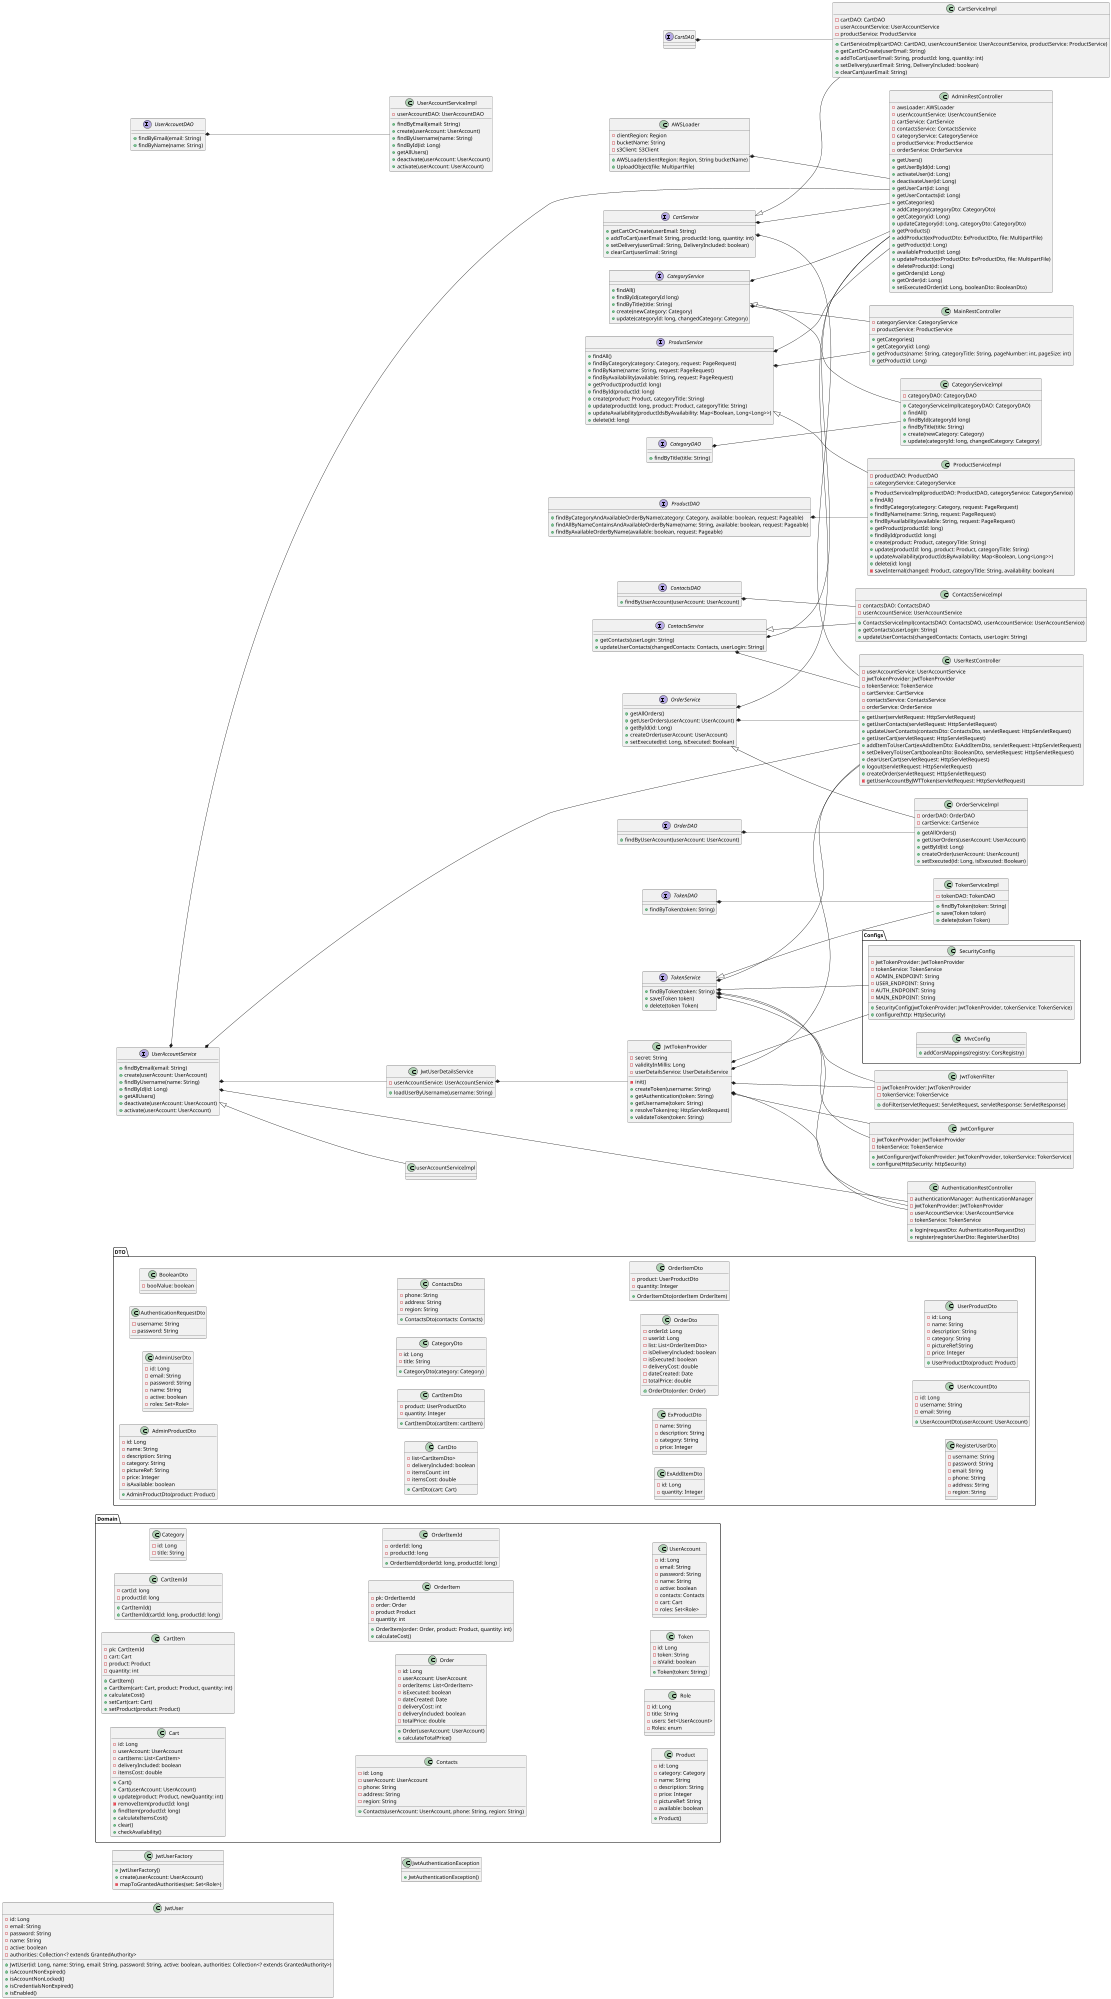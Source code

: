 @startuml ClassDiagram

scale 3000 width
scale 2000 height
left to right direction
class AWSLoader {
    -clientRegion: Region
    -bucketName: String
    -s3Client: S3Client
    +{method}AWSLoader(clientRegion: Region, String bucketName)
    +{method}UploadObject(file: MultipartFile)
}

interface CartDAO{

}

interface CategoryDAO{
  +{method}findByTitle(title: String)
}

interface ContactsDAO{
  +{method}findByUserAccount(userAccount: UserAccount)
}

interface OrderDAO{
  +{method}findByUserAccount(userAccount: UserAccount)
}

interface ProductDAO{
  +{method}findByCategoryAndAvailableOrderByName(category: Category, available: boolean, request: Pageable)
  +{method}findAllByNameContainsAndAvailableOrderByName(name: String, available: boolean, request: Pageable)
  +{method}findByAvailableOrderByName(available: boolean, request: Pageable)
}

interface TokenDAO{
  +{method}findByToken(token: String)
}

interface UserAccountDAO{
  +{method}findByEmail(email: String)
  +{method}findByName(name: String)
}

Package "Domain"{
    class Cart{
        -id: Long
        -userAccount: UserAccount
        -cartItems: List<CartItem>
        -deliveryIncluded: boolean
        -itemsCost: double
        +{method}Cart()
        +{method}Cart(userAccount: UserAccount)
        +{method}update(product: Product, newQuantity: int)
        -{method}removeItem(productId: long)
        +{method}findItem(productId: long)
        +{method}calculateItemsCost()
        +{method}clear()
        +{method}checkAvailability()
    }

    class CartItem{
        -pk: CartItemId
        -cart: Cart
        -product: Product
        -quantity: int
        +{method}CartItem()
        +{method}CartItem(cart: Cart, product: Product, quantity: int)
        +{method}calculateCost()
        +{method}setCart(cart: Cart)
        +{method}setProduct(product: Product)
    }

    class CartItemId{
        -cartId: long
        -productId: long
        +{method}CartItemId()
        +{method}CartItemId(cartId: long, productId: long)
    }

    class Category{
        -id: Long
        -title: String
    }

    class Contacts{
        -id: Long
        -userAccount: UserAccount
        -phone: String
        -address: String
        -region: String
        +{method}Contacts(userAccount: UserAccount, phone: String, region: String)
    }

    class Order{
        -id: Long
        -userAccount: UserAccount
        -orderItems: List<OrderItem>
        -isExecuted: boolean
        -dateCreated: Date
        -deliveryCost: int
        -deliveryIncluded: boolean
        -totalPrice: double
        +{method}Order(userAccount: UserAccount)
        +{method}calculateTotalPrice()
    }

    class OrderItem{
        -pk: OrderItemId
        -order: Order
        -product Product
        -quantity: int
        +{method}OrderItem(order: Order, product: Product, quantity: int)
        +{method}calculateCost()
    }

    class OrderItemId{
        -orderId: long
        -productId: long
        +{method}OrderItemId(orderId: long, productId: long)
    }

    class Product{
        -id: Long
        -category: Category
        -name: String
        -description: String
        -price: Integer
        -pictureRef: String
        -available: boolean
        +{method}Product()
    }

    class Role{
        -id: Long
        -title: String
        -users: Set<UserAccount>
        -Roles: enum
    }

    class Token{
        -id: Long
        -token: String
        -isValid: boolean
        +{method}Token(token: String)
    }

    class UserAccount{
        -id: Long
        -email: String
        -password: String
        -name: String
        -active: boolean
        -contacts: Contacts
        -cart: Cart
        -roles: Set<Role>
    }
}

Package "DTO"{
    class AdminProductDto{
        -id: Long
        -name: String
        -description: String
        -category: String
        -pictureRef: String
        -price: Integer
        -isAvailable: boolean
        +{method}AdminProductDto(product: Product)
    }

    class AdminUserDto{
        -id: Long
        -email: String
        -password: String
        -name: String
        -active: boolean
        -roles: Set<Role>
    }

    class AuthenticationRequestDto{
        -username: String
        -password: String
    }

    class BooleanDto{
        -boolValue: boolean
    }

    class CartDto{
        -list<CartItemDto>
        -deliveryIncluded: boolean
        -itemsCount: int
        -itemsCost: double
        +{method}CartDto(cart: Cart)
    }

    class CartItemDto{
        -product: UserProductDto
        -quantity: Integer
        +{method}CartItemDto(cartItem: cartItem)
    }

    class CategoryDto{
        -id: Long
        -title: String
        +{method}CategoryDto(category: Category)
    }

    class ContactsDto{
        -phone: String
        -address: String
        -region: String
        +{method}ContactsDto(contacts: Contacts)
    }

    class ExAddItemDto{
        -id: Long
        -quantity: Integer
    }

    class ExProductDto{
        -name: String
        -description: String
        -category: String
        -price: Integer
    }

    class OrderDto{
        -orderId: Long
        -userId: Long
        -list: List<OrderItemDto>
        -isDeliveryIncluded: boolean
        -isExecuted: boolean
        -deliveryCost: double
        -dateCreated: Date
        -totalPrice: double
        +{method}OrderDto(order: Order)
    }

    class OrderItemDto{
        -product: UserProductDto
        -quantity: Integer
        +{method}OrderItemDto(orderItem OrderItem)
    }

    class RegisterUserDto{
        -username: String
        -password: String
        -email: String
        -phone: String
        -address: String
        -region: String
    }

    class UserAccountDto{
        -id: Long
        -username: String
        -email: String
        +{method}UserAccountDto(userAccount: UserAccount)
    }

    class UserProductDto{
        -id: Long
        -name: String
        -description: String
        -category: String
        -pictureRef:String
        -price: Integer
        +{method}UserProductDto(product: Product)
    }
}

Package "Configs"{
    class SecurityConfig{
        -jwtTokenProvider: JwtTokenProvider
        -tokenService: TokenService
        -ADMIN_ENDPOINT: String
        -USER_ENDPOINT: String
        -AUTH_ENDPOINT: String
        -MAIN_ENDPOINT: String
        +{method}SecurityConfig(jwtTokenProvider: JwtTokenProvider, tokenService: TokenService)
        +{method}configure(http: HttpSecurity)
    }
    class MvcConfig{
        +{method}addCorsMappings(registry: CorsRegistry)
    }
}

interface CartService{
    +{method}getCartOrCreate(userEmail: String)
    +{method}addToCart(userEmail: String, productId: long, quantity: int)
    +{method}setDelivery(userEmail: String, DeliveryIncluded: boolean)
    +{method}clearCart(userEmail: String)
}

interface CategoryService{
    +{method}findAll()
    +{method}findById(categoryId long)
    +{method}findByTitle(title: String)
    +{method}create(newCategory: Category)
    +{method}update(categoryId: long, changedCategory: Category)
}

interface ContactsService{
    +{method}getContacts(userLogin: String)
    +{method}updateUserContacts(changedContacts: Contacts, userLogin: String)
}

interface OrderService{
    +{method}getAllOrders()
    +{method}getUserOrders(userAccount: UserAccount)
    +{method}getById(id: Long)
    +{method}createOrder(userAccount: UserAccount)
    +{method}setExecuted(id: Long, isExecuted: Boolean)
}

interface ProductService{
    +{method}findAll()
    +{method}findByCategory(category: Category, request: PageRequest)
    +{method}findByName(name: String, request: PageRequest)
    +{method}findByAvailability(available: String, request: PageRequest)
    +{method}getProduct(productId: long)
    +{method}findById(productId: long)
    +{method}create(product: Product, categoryTitle: String)
    +{method}update(productId: long, product: Product, categoryTitle: String)
    +{method}updateAvailability(productIdsByAvailability: Map<Boolean, Long<Long>>)
    +{method}delete(id: long)
}

interface TokenService{
    +{method}findByToken(token: String)
    +{method}save(Token token)
    +{method}delete(token Token)
}

interface UserAccountService{
    +{method}findByEmail(email: String)
    +{method}create(userAccount: UserAccount)
    +{method}findByUsername(name: String)
    +{method}findById(id: Long)
    +{method}getAllUsers()
    +{method}deactivate(userAccount: UserAccount)
    +{method}activate(userAccount: UserAccount)
}

class CartServiceImpl{
    -cartDAO: CartDAO
    -userAccountService: UserAccountService
    -productService: ProductService
    +{method}CartServiceImpl(cartDAO: CartDAO, userAccountService: UserAccountService, productService: ProductService)
    +{method}getCartOrCreate(userEmail: String)
    +{method}addToCart(userEmail: String, productId: long, quantity: int)
    +{method}setDelivery(userEmail: String, DeliveryIncluded: boolean)
    +{method}clearCart(userEmail: String)
}

class CategoryServiceImpl{
    -categoryDAO: CategoryDAO
    +{method}CategoryServiceImpl(categoryDAO: CategoryDAO)
    +{method}findAll()
    +{method}findById(categoryId long)
    +{method}findByTitle(title: String)
    +{method}create(newCategory: Category)
    +{method}update(categoryId: long, changedCategory: Category)
}

class ContactsServiceImpl{
    -contactsDAO: ContactsDAO
    -userAccountService: UserAccountService
    +{method}ContactsServiceImpl(contactsDAO: ContactsDAO, userAccountService: UserAccountService)
    +{method}getContacts(userLogin: String)
    +{method}updateUserContacts(changedContacts: Contacts, userLogin: String)
}

class OrderServiceImpl{
    -orderDAO: OrderDAO
    -cartService: CartService
    +{method}getAllOrders()
    +{method}getUserOrders(userAccount: UserAccount)
    +{method}getById(id: Long)
    +{method}createOrder(userAccount: UserAccount)
    +{method}setExecuted(id: Long, isExecuted: Boolean)
}

class ProductServiceImpl{
    -productDAO: ProductDAO
    -categoryService: CategoryService
    +{method}ProductServiceImpl(productDAO: ProductDAO, categoryService: CategoryService)
    +{method}findAll()
    +{method}findByCategory(category: Category, request: PageRequest)
    +{method}findByName(name: String, request: PageRequest)
    +{method}findByAvailability(available: String, request: PageRequest)
    +{method}getProduct(productId: long)
    +{method}findById(productId: long)
    +{method}create(product: Product, categoryTitle: String)
    +{method}update(productId: long, product: Product, categoryTitle: String)
    +{method}updateAvailability(productIdsByAvailability: Map<Boolean, Long<Long>>)
    +{method}delete(id: long)
    -{method}saveInternal(changed: Product, categoryTitle: String, availability: boolean)
}

class TokenServiceImpl{
    -tokenDAO: TokenDAO
    +{method}findByToken(token: String)
    +{method}save(Token token)
    +{method}delete(token Token)
}

class UserAccountServiceImpl{
    -userAccountDAO: UserAccountDAO
    +{method}findByEmail(email: String)
    +{method}create(userAccount: UserAccount)
    +{method}findByUsername(name: String)
    +{method}findById(id: Long)
    +{method}getAllUsers()
    +{method}deactivate(userAccount: UserAccount)
    +{method}activate(userAccount: UserAccount)

}

class JwtUserDetailsService{
    -userAccountService: UserAccountService
    +{method}loadUserByUsername(username: String)
}

class JwtUserFactory{
    +{method}JwtUserFactory()
    +{method}create(userAccount: UserAccount)
    -{method}mapToGrantedAuthorities(set: Set<Role>)
}

class JwtUser{
    -id: Long
    -email: String
    -password: String
    -name: String
    -active: boolean
    -authorities: Collection<? extends GrantedAuthority>
    +{method}JwtUser(id: Long, name: String, email: String, password: String, active: boolean, authorities: Collection<? extends GrantedAuthority>)
    +{method}isAccountNonExpired()
    +{method}isAccountNonLocked()
    +{method}isCredentialsNonExpired()
    +{method}isEnabled()
}

class JwtTokenProvider{
    -secret: String
    -validityInMillis: Long
    -userDetailsService: UserDetailsService
    -{method}init()
    +{method}createToken(username: String)
    +{method}getAuthentication(token: String)
    +{method}getUsername(token: String)
    +{method}resolveToken(req: HttpServletRequest)
    +{method}validateToken(token: String)
}

class JwtTokenFilter{
    -jwtTokenProvider: JwtTokenProvider
    -tokenService: TokenService
    +{method}doFilter(servletRequest: ServletRequest, servletResponse: ServletResponse)
}

class JwtConfigurer{
    -jwtTokenProvider: JwtTokenProvider
    -tokenService: TokenService
    +{method}JwtConfigurer(jwtTokenProvider: JwtTokenProvider, tokenService: TokenService)
    +{method}configure(HttpSecurity: httpSecurity)
}

class JwtAuthenticationException{
    +{method}JwtAuthenticationException()
}

class AuthenticationRestController{
    -authenticationManager: AuthenticationManager
    -jwtTokenProvider: JwtTokenProvider
    -userAccountService: UserAccountService
    -tokenService: TokenService
    +{method}login(requestDto: AuthenticationRequestDto)
    +{method}register(registerUserDto: RegisterUserDto)
}

class MainRestController{
    -categoryService: CategoryService
    -productService: ProductService
    +{method}getCategories()
    +{method}getCategory(id: Long)
    +{method}getProducts(name: String, categoryTitle: String, pageNumber: int, pageSize: int)
    +{method}getProduct(id: Long)
}

class UserRestController{
    -userAccountService: UserAccountService
    -jwtTokenProvider: JwtTokenProvider
    -tokenService: TokenService
    -cartService: CartService
    -contactsService: ContactsService
    -orderService: OrderService
    +{method}getUser(servletRequest: HttpServletRequest)
    +{method}getUserContacts(servletRequest: HttpServletRequest)
    +{method}updateUserContacts(contactsDto: ContactsDto, servletRequest: HttpServletRequest)
    +{method}getUserCart(servletRequest: HttpServletRequest)
    +{method}addItemToUserCart(exAddItemDto: ExAddItemDto, servletRequest: HttpServletRequest)
    +{method}setDeliveryToUserCart(booleanDto: BooleanDto, servletRequest: HttpServletRequest)
    +{method}clearUserCart(servletRequest: HttpServletRequest)
    +{method}logout(servletRequest: HttpServletRequest)
    +{method}createOrder(servletRequest: HttpServletRequest)
    -{method}getUserAccountByJWTToken(servletRequest: HttpServletRequest)
}

class AdminRestController{
    -awsLoader: AWSLoader
    -userAccountService: UserAccountService
    -cartService: CartService
    -contactsService: ContactsService
    -categoryService: CategoryService
    -productService: ProductService
    -orderService: OrderService
    +{method}getUsers()
    +{method}getUserById(id: Long)
    +{method}activateUser(id: Long)
    +{method}deactivateUser(id: Long)
    +{method}getUserCart(id: Long)
    +{method}getUserContacts(id: Long)
    +{method}getCategories()
    +{method}addCategory(categoryDto: CategoryDto)
    +{method}getCategory(id: Long)
    +{method}updateCategory(id: Long, categoryDto: CategoryDto)
    +{method}getProducts()
    +{method}addProduct(exProductDto: ExProductDto, file: MultipartFile)
    +{method}getProduct(id: Long)
    +{method}availableProduct(id: Long)
    +{method}updateProduct(exProductDto: ExProductDto, file: MultipartFile)
    +{method}deleteProduct(id: Long)
    +{method}getOrders(id: Long)
    +{method}getOrder(id: Long)
    +{method}setExecutedOrder(id: Long, booleanDto: BooleanDto)
}

CartService <|-- CartServiceImpl
CategoryService <|-- CategoryServiceImpl
ContactsService <|-- ContactsServiceImpl
OrderService <|-- OrderServiceImpl
ProductService <|-- ProductServiceImpl
TokenService <|-- TokenServiceImpl
UserAccountService <|-- userAccountServiceImpl

CartDAO *-- CartServiceImpl
CategoryDAO *-- CategoryServiceImpl
ContactsDAO *-- ContactsServiceImpl
OrderDAO *-- OrderServiceImpl
ProductDAO *-- ProductServiceImpl
TokenDAO *-- TokenServiceImpl
UserAccountDAO *-- UserAccountServiceImpl

UserAccountService *-- JwtUserDetailsService
JwtUserDetailsService *-- JwtTokenProvider
JwtTokenProvider *-- JwtTokenFilter
TokenService *-- JwtTokenFilter
JwtTokenProvider *-- JwtConfigurer
TokenService *-- JwtConfigurer
JwtTokenProvider *-- SecurityConfig
TokenService *-- SecurityConfig

AWSLoader *-- AdminRestController
UserAccountService *-- AdminRestController
CartService *-- AdminRestController
ContactsService *-- AdminRestController
CategoryService *-- AdminRestController
ProductService *-- AdminRestController
OrderService *-- AdminRestController

UserAccountService *-- UserRestController
JwtTokenProvider *-- UserRestController
TokenService *-- UserRestController
CartService *-- UserRestController
ContactsService *-- UserRestController
OrderService *-- UserRestController

CategoryService *-- MainRestController
ProductService *-- MainRestController

JwtTokenProvider *-- AuthenticationRestController
UserAccountService *-- AuthenticationRestController
TokenService *-- AuthenticationRestController


@enduml